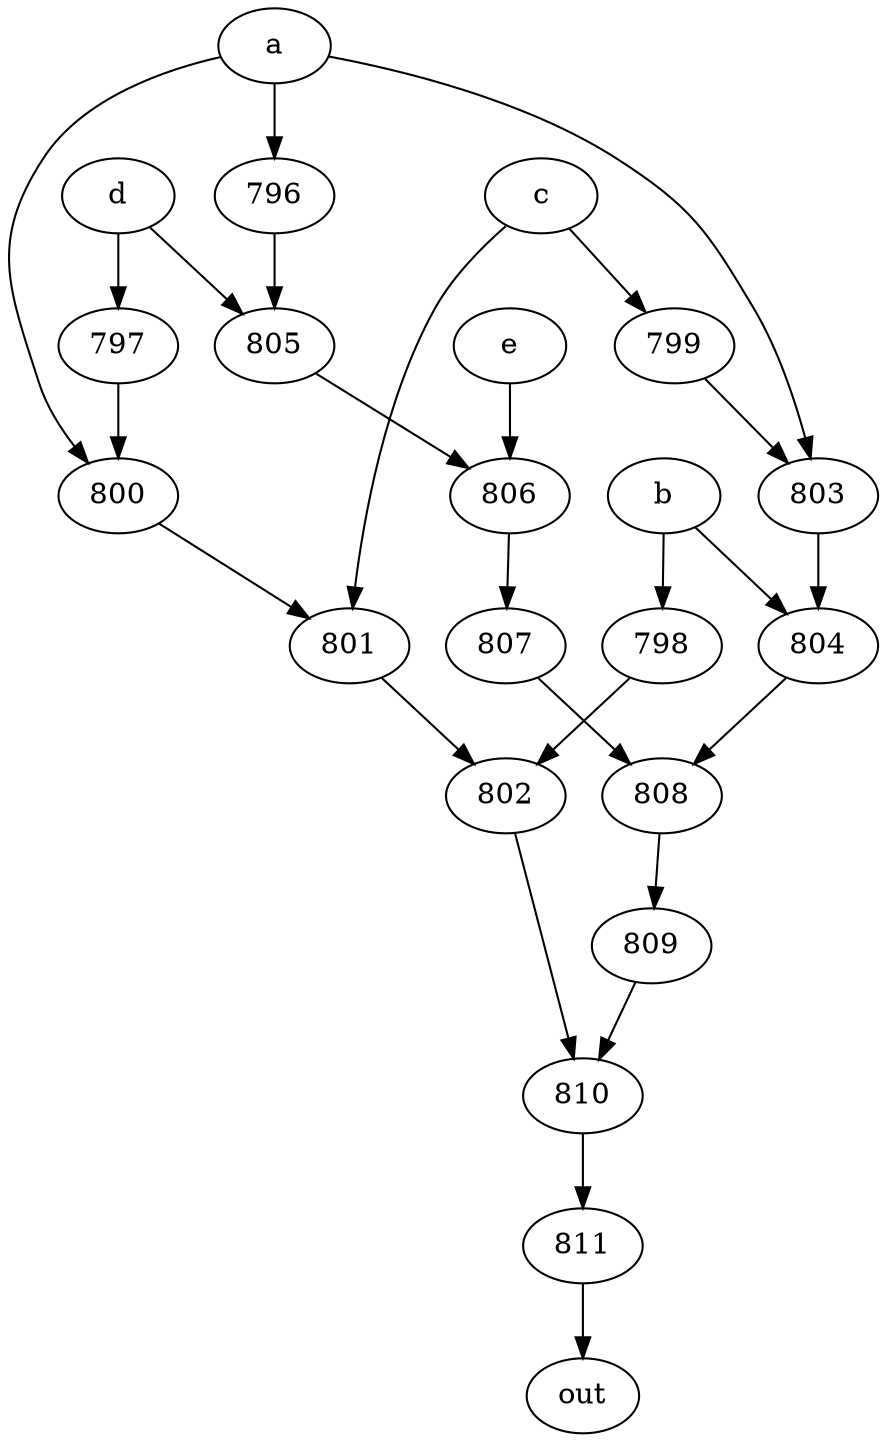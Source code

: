 strict digraph "" {
	811 -> out;
	a -> 796;
	a -> 800;
	a -> 803;
	796 -> 805;
	800 -> 801;
	803 -> 804;
	805 -> 806;
	801 -> 802;
	804 -> 808;
	b -> 804;
	b -> 798;
	798 -> 802;
	802 -> 810;
	808 -> 809;
	c -> 801;
	c -> 799;
	799 -> 803;
	d -> 805;
	d -> 797;
	797 -> 800;
	806 -> 807;
	e -> 806;
	807 -> 808;
	810 -> 811;
	809 -> 810;
}
